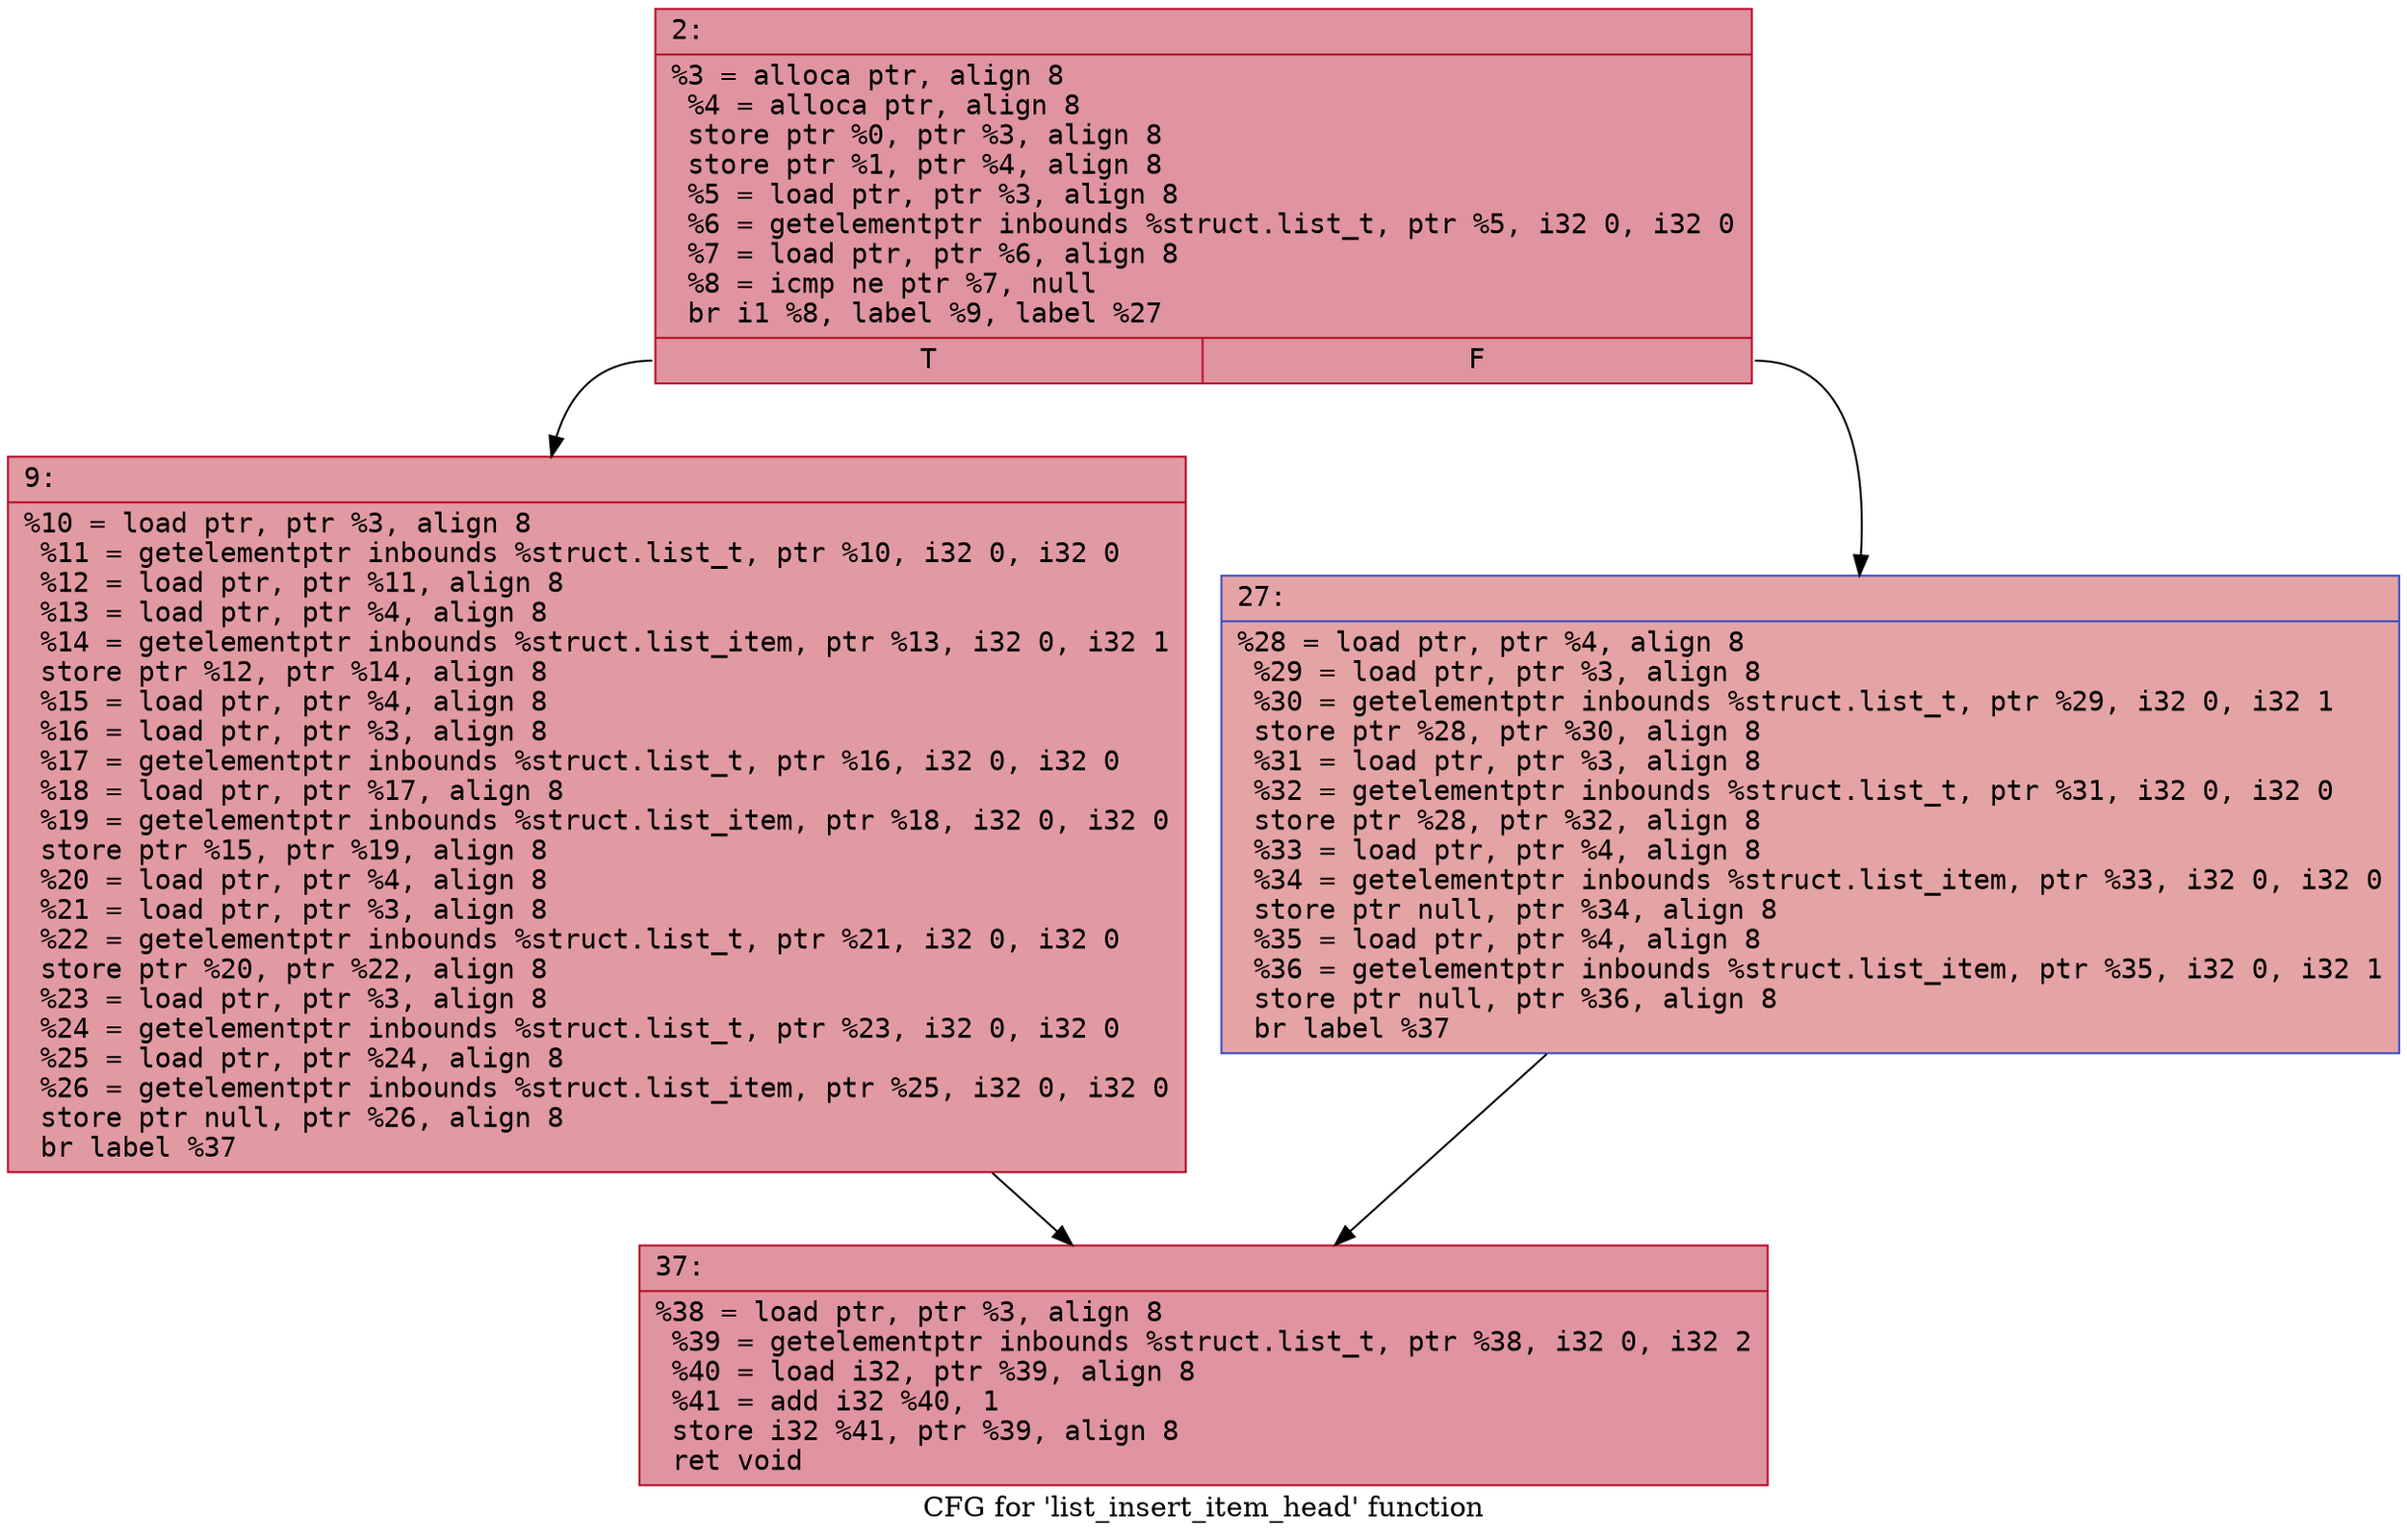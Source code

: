 digraph "CFG for 'list_insert_item_head' function" {
	label="CFG for 'list_insert_item_head' function";

	Node0x600002031680 [shape=record,color="#b70d28ff", style=filled, fillcolor="#b70d2870" fontname="Courier",label="{2:\l|  %3 = alloca ptr, align 8\l  %4 = alloca ptr, align 8\l  store ptr %0, ptr %3, align 8\l  store ptr %1, ptr %4, align 8\l  %5 = load ptr, ptr %3, align 8\l  %6 = getelementptr inbounds %struct.list_t, ptr %5, i32 0, i32 0\l  %7 = load ptr, ptr %6, align 8\l  %8 = icmp ne ptr %7, null\l  br i1 %8, label %9, label %27\l|{<s0>T|<s1>F}}"];
	Node0x600002031680:s0 -> Node0x6000020316d0[tooltip="2 -> 9\nProbability 62.50%" ];
	Node0x600002031680:s1 -> Node0x600002031720[tooltip="2 -> 27\nProbability 37.50%" ];
	Node0x6000020316d0 [shape=record,color="#b70d28ff", style=filled, fillcolor="#bb1b2c70" fontname="Courier",label="{9:\l|  %10 = load ptr, ptr %3, align 8\l  %11 = getelementptr inbounds %struct.list_t, ptr %10, i32 0, i32 0\l  %12 = load ptr, ptr %11, align 8\l  %13 = load ptr, ptr %4, align 8\l  %14 = getelementptr inbounds %struct.list_item, ptr %13, i32 0, i32 1\l  store ptr %12, ptr %14, align 8\l  %15 = load ptr, ptr %4, align 8\l  %16 = load ptr, ptr %3, align 8\l  %17 = getelementptr inbounds %struct.list_t, ptr %16, i32 0, i32 0\l  %18 = load ptr, ptr %17, align 8\l  %19 = getelementptr inbounds %struct.list_item, ptr %18, i32 0, i32 0\l  store ptr %15, ptr %19, align 8\l  %20 = load ptr, ptr %4, align 8\l  %21 = load ptr, ptr %3, align 8\l  %22 = getelementptr inbounds %struct.list_t, ptr %21, i32 0, i32 0\l  store ptr %20, ptr %22, align 8\l  %23 = load ptr, ptr %3, align 8\l  %24 = getelementptr inbounds %struct.list_t, ptr %23, i32 0, i32 0\l  %25 = load ptr, ptr %24, align 8\l  %26 = getelementptr inbounds %struct.list_item, ptr %25, i32 0, i32 0\l  store ptr null, ptr %26, align 8\l  br label %37\l}"];
	Node0x6000020316d0 -> Node0x600002031770[tooltip="9 -> 37\nProbability 100.00%" ];
	Node0x600002031720 [shape=record,color="#3d50c3ff", style=filled, fillcolor="#c32e3170" fontname="Courier",label="{27:\l|  %28 = load ptr, ptr %4, align 8\l  %29 = load ptr, ptr %3, align 8\l  %30 = getelementptr inbounds %struct.list_t, ptr %29, i32 0, i32 1\l  store ptr %28, ptr %30, align 8\l  %31 = load ptr, ptr %3, align 8\l  %32 = getelementptr inbounds %struct.list_t, ptr %31, i32 0, i32 0\l  store ptr %28, ptr %32, align 8\l  %33 = load ptr, ptr %4, align 8\l  %34 = getelementptr inbounds %struct.list_item, ptr %33, i32 0, i32 0\l  store ptr null, ptr %34, align 8\l  %35 = load ptr, ptr %4, align 8\l  %36 = getelementptr inbounds %struct.list_item, ptr %35, i32 0, i32 1\l  store ptr null, ptr %36, align 8\l  br label %37\l}"];
	Node0x600002031720 -> Node0x600002031770[tooltip="27 -> 37\nProbability 100.00%" ];
	Node0x600002031770 [shape=record,color="#b70d28ff", style=filled, fillcolor="#b70d2870" fontname="Courier",label="{37:\l|  %38 = load ptr, ptr %3, align 8\l  %39 = getelementptr inbounds %struct.list_t, ptr %38, i32 0, i32 2\l  %40 = load i32, ptr %39, align 8\l  %41 = add i32 %40, 1\l  store i32 %41, ptr %39, align 8\l  ret void\l}"];
}
